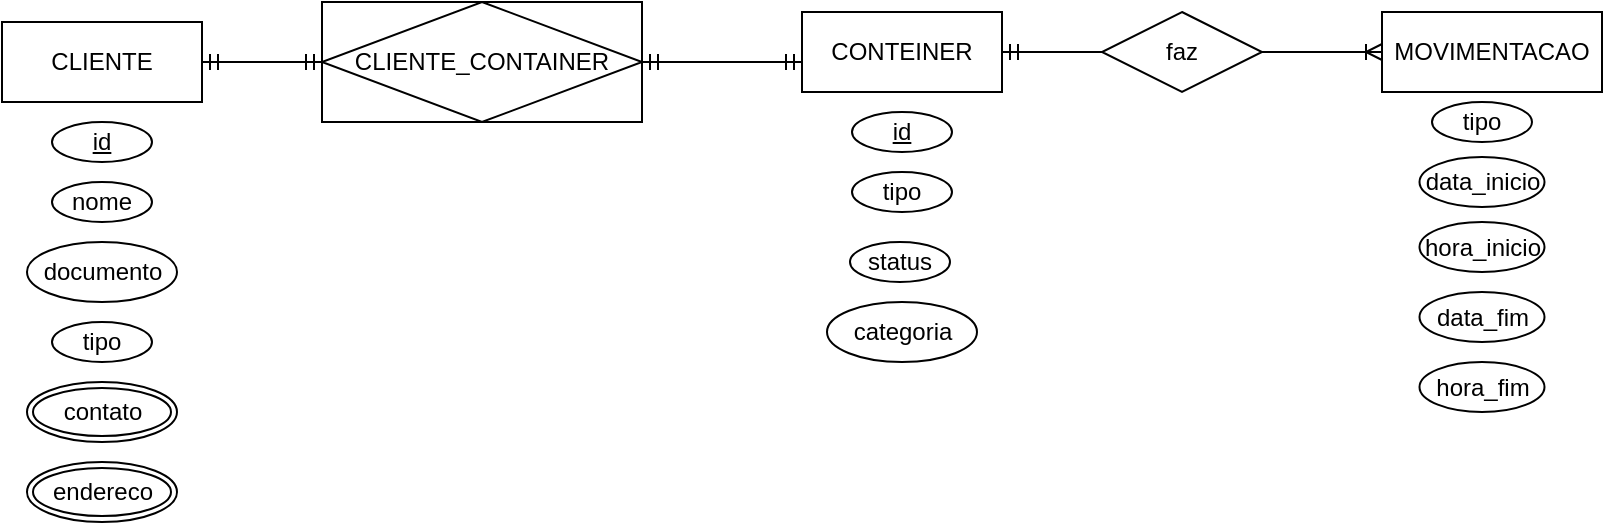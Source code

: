 <mxfile version="24.8.2">
  <diagram name="Página-1" id="aKMEOmgvfjYQljzYLeH6">
    <mxGraphModel dx="880" dy="434" grid="1" gridSize="10" guides="1" tooltips="1" connect="1" arrows="1" fold="1" page="1" pageScale="1" pageWidth="827" pageHeight="1169" math="0" shadow="0">
      <root>
        <mxCell id="0" />
        <mxCell id="1" parent="0" />
        <mxCell id="djReOFko0KtQilo-Ofs2-1" value="CLIENTE" style="whiteSpace=wrap;html=1;align=center;" vertex="1" parent="1">
          <mxGeometry x="20" y="40" width="100" height="40" as="geometry" />
        </mxCell>
        <mxCell id="djReOFko0KtQilo-Ofs2-3" value="id" style="ellipse;whiteSpace=wrap;html=1;align=center;fontStyle=4;" vertex="1" parent="1">
          <mxGeometry x="45" y="90" width="50" height="20" as="geometry" />
        </mxCell>
        <mxCell id="djReOFko0KtQilo-Ofs2-4" value="nome" style="ellipse;whiteSpace=wrap;html=1;align=center;" vertex="1" parent="1">
          <mxGeometry x="45" y="120" width="50" height="20" as="geometry" />
        </mxCell>
        <mxCell id="djReOFko0KtQilo-Ofs2-5" value="documento" style="ellipse;whiteSpace=wrap;html=1;align=center;" vertex="1" parent="1">
          <mxGeometry x="32.5" y="150" width="75" height="30" as="geometry" />
        </mxCell>
        <mxCell id="djReOFko0KtQilo-Ofs2-6" value="tipo" style="ellipse;whiteSpace=wrap;html=1;align=center;" vertex="1" parent="1">
          <mxGeometry x="45" y="190" width="50" height="20" as="geometry" />
        </mxCell>
        <mxCell id="djReOFko0KtQilo-Ofs2-8" value="contato" style="ellipse;shape=doubleEllipse;margin=3;whiteSpace=wrap;html=1;align=center;" vertex="1" parent="1">
          <mxGeometry x="32.5" y="220" width="75" height="30" as="geometry" />
        </mxCell>
        <mxCell id="djReOFko0KtQilo-Ofs2-9" value="endereco" style="ellipse;shape=doubleEllipse;margin=3;whiteSpace=wrap;html=1;align=center;" vertex="1" parent="1">
          <mxGeometry x="32.5" y="260" width="75" height="30" as="geometry" />
        </mxCell>
        <mxCell id="djReOFko0KtQilo-Ofs2-18" value="CONTEINER" style="whiteSpace=wrap;html=1;align=center;" vertex="1" parent="1">
          <mxGeometry x="420" y="35" width="100" height="40" as="geometry" />
        </mxCell>
        <mxCell id="djReOFko0KtQilo-Ofs2-19" value="id" style="ellipse;whiteSpace=wrap;html=1;align=center;fontStyle=4;" vertex="1" parent="1">
          <mxGeometry x="445" y="85" width="50" height="20" as="geometry" />
        </mxCell>
        <mxCell id="djReOFko0KtQilo-Ofs2-20" value="tipo" style="ellipse;whiteSpace=wrap;html=1;align=center;" vertex="1" parent="1">
          <mxGeometry x="445" y="115" width="50" height="20" as="geometry" />
        </mxCell>
        <mxCell id="djReOFko0KtQilo-Ofs2-21" value="status" style="ellipse;whiteSpace=wrap;html=1;align=center;" vertex="1" parent="1">
          <mxGeometry x="444" y="150" width="50" height="20" as="geometry" />
        </mxCell>
        <mxCell id="djReOFko0KtQilo-Ofs2-22" value="categoria" style="ellipse;whiteSpace=wrap;html=1;align=center;" vertex="1" parent="1">
          <mxGeometry x="432.5" y="180" width="75" height="30" as="geometry" />
        </mxCell>
        <mxCell id="djReOFko0KtQilo-Ofs2-23" value="MOVIMENTACAO" style="whiteSpace=wrap;html=1;align=center;" vertex="1" parent="1">
          <mxGeometry x="710" y="35" width="110" height="40" as="geometry" />
        </mxCell>
        <mxCell id="djReOFko0KtQilo-Ofs2-24" value="tipo" style="ellipse;whiteSpace=wrap;html=1;align=center;" vertex="1" parent="1">
          <mxGeometry x="735" y="80" width="50" height="20" as="geometry" />
        </mxCell>
        <mxCell id="djReOFko0KtQilo-Ofs2-25" value="data_inicio" style="ellipse;whiteSpace=wrap;html=1;align=center;" vertex="1" parent="1">
          <mxGeometry x="728.75" y="107.5" width="62.5" height="25" as="geometry" />
        </mxCell>
        <mxCell id="djReOFko0KtQilo-Ofs2-26" value="hora_inicio" style="ellipse;whiteSpace=wrap;html=1;align=center;" vertex="1" parent="1">
          <mxGeometry x="728.75" y="140" width="62.5" height="25" as="geometry" />
        </mxCell>
        <mxCell id="djReOFko0KtQilo-Ofs2-27" value="hora_fim" style="ellipse;whiteSpace=wrap;html=1;align=center;" vertex="1" parent="1">
          <mxGeometry x="728.75" y="210" width="62.5" height="25" as="geometry" />
        </mxCell>
        <mxCell id="djReOFko0KtQilo-Ofs2-28" value="data_fim" style="ellipse;whiteSpace=wrap;html=1;align=center;" vertex="1" parent="1">
          <mxGeometry x="728.75" y="175" width="62.5" height="25" as="geometry" />
        </mxCell>
        <mxCell id="djReOFko0KtQilo-Ofs2-31" value="CLIENTE_CONTAINER" style="shape=associativeEntity;whiteSpace=wrap;html=1;align=center;" vertex="1" parent="1">
          <mxGeometry x="180" y="30" width="160" height="60" as="geometry" />
        </mxCell>
        <mxCell id="djReOFko0KtQilo-Ofs2-32" value="" style="edgeStyle=entityRelationEdgeStyle;fontSize=12;html=1;endArrow=ERmandOne;startArrow=ERmandOne;rounded=0;exitX=1;exitY=0.5;exitDx=0;exitDy=0;entryX=0;entryY=0.5;entryDx=0;entryDy=0;" edge="1" parent="1" source="djReOFko0KtQilo-Ofs2-1" target="djReOFko0KtQilo-Ofs2-31">
          <mxGeometry width="100" height="100" relative="1" as="geometry">
            <mxPoint x="150" y="215" as="sourcePoint" />
            <mxPoint x="250" y="115" as="targetPoint" />
            <Array as="points">
              <mxPoint x="-50" y="35" />
            </Array>
          </mxGeometry>
        </mxCell>
        <mxCell id="djReOFko0KtQilo-Ofs2-35" value="" style="edgeStyle=entityRelationEdgeStyle;fontSize=12;html=1;endArrow=ERmandOne;startArrow=ERmandOne;rounded=0;exitX=1;exitY=0.5;exitDx=0;exitDy=0;" edge="1" parent="1" source="djReOFko0KtQilo-Ofs2-31">
          <mxGeometry width="100" height="100" relative="1" as="geometry">
            <mxPoint x="332.5" y="195" as="sourcePoint" />
            <mxPoint x="420" y="60" as="targetPoint" />
          </mxGeometry>
        </mxCell>
        <mxCell id="djReOFko0KtQilo-Ofs2-36" value="faz" style="shape=rhombus;perimeter=rhombusPerimeter;whiteSpace=wrap;html=1;align=center;" vertex="1" parent="1">
          <mxGeometry x="570" y="35" width="80" height="40" as="geometry" />
        </mxCell>
        <mxCell id="djReOFko0KtQilo-Ofs2-40" value="" style="edgeStyle=entityRelationEdgeStyle;fontSize=12;html=1;endArrow=ERmandOne;rounded=0;entryX=1;entryY=0.5;entryDx=0;entryDy=0;exitX=0;exitY=0.5;exitDx=0;exitDy=0;" edge="1" parent="1" source="djReOFko0KtQilo-Ofs2-36" target="djReOFko0KtQilo-Ofs2-18">
          <mxGeometry width="100" height="100" relative="1" as="geometry">
            <mxPoint x="530" y="200" as="sourcePoint" />
            <mxPoint x="630" y="100" as="targetPoint" />
          </mxGeometry>
        </mxCell>
        <mxCell id="djReOFko0KtQilo-Ofs2-41" value="" style="edgeStyle=entityRelationEdgeStyle;fontSize=12;html=1;endArrow=ERoneToMany;rounded=0;entryX=0;entryY=0.5;entryDx=0;entryDy=0;" edge="1" parent="1" target="djReOFko0KtQilo-Ofs2-23">
          <mxGeometry width="100" height="100" relative="1" as="geometry">
            <mxPoint x="650" y="55" as="sourcePoint" />
            <mxPoint x="670" y="75" as="targetPoint" />
          </mxGeometry>
        </mxCell>
      </root>
    </mxGraphModel>
  </diagram>
</mxfile>
